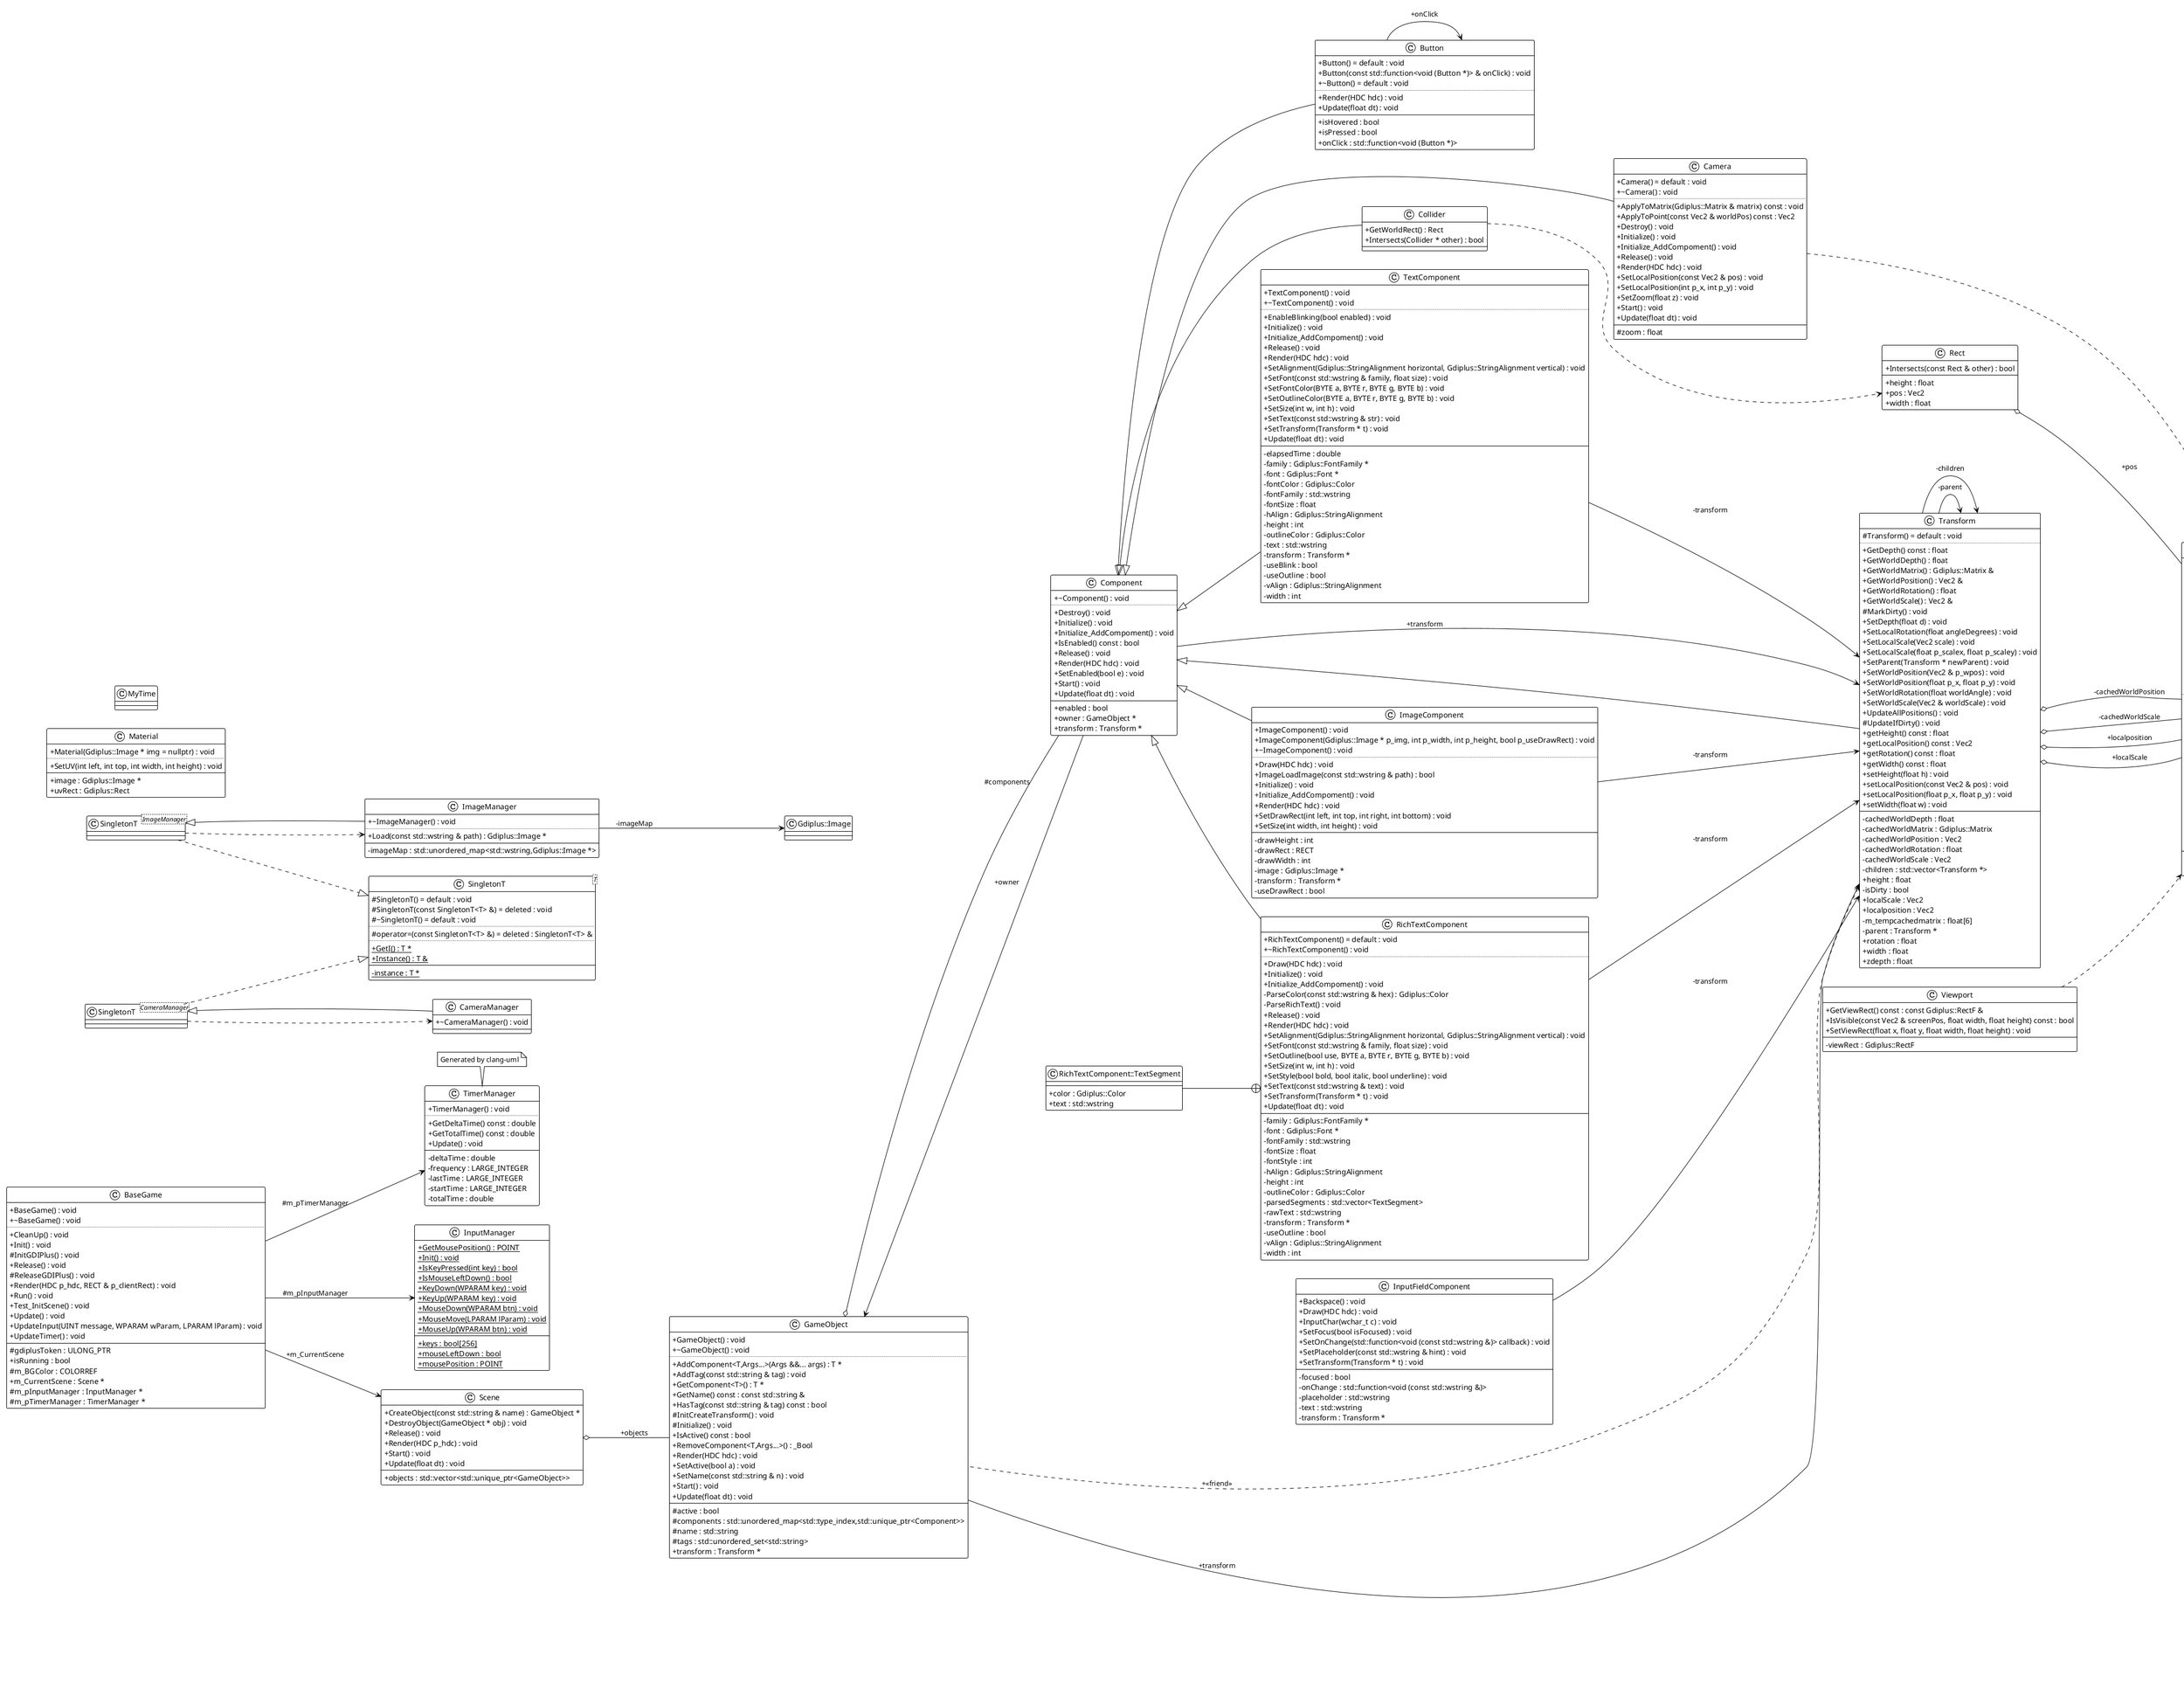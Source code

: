 @startuml
!theme plain
skinparam classAttributeIconSize 0
left to right direction
class "Vec2" as C_0016480947060394780245
class C_0016480947060394780245 {
+operator*(float scalar) const : Vec2
+operator*(const Vec2 & other) const : Vec2
+operator*=(float scalar) : Vec2
+operator+(const Vec2 & other) const : Vec2
+operator+=(const Vec2 & other) : Vec2
+operator+=(float scalar) : Vec2
+operator-(const Vec2 & other) const : Vec2
+operator-() const : Vec2
+operator-=(const Vec2 & other) : Vec2
+operator/(float scalar) const : Vec2
+operator/(const Vec2 & other) const : Vec2
+operator/=(float scalar) : Vec2
+operator==(const Vec2 & other) const : bool
..
+Abs() const : Vec2
+Ceil() const : Vec2
+Clamp(const Vec2 & min, const Vec2 & max) const : Vec2
+Floor() const : Vec2
+Length() const : float
+LengthSquared() const : float
+Lerp(const Vec2 & other, float t) const : Vec2
+Max(const Vec2 & other) const : Vec2
+Min(const Vec2 & other) const : Vec2
+Normalize() const : Vec2
+Perpendicular() const : Vec2
+Project(const Vec2 & other) const : Vec2
+Reflect(const Vec2 & normal) const : Vec2
+Rotate(float angleDegrees) const : Vec2
+Round() const : Vec2
__
+x : float
+y : float
}
class "Rect" as C_0008364433741114752039
class C_0008364433741114752039 {
+Intersects(const Rect & other) : bool
__
+height : float
+pos : Vec2
+width : float
}
class "Component" as C_0012021292812520796288
class C_0012021292812520796288 {
+~Component() : void
..
+Destroy() : void
+Initialize() : void
+Initialize_AddCompoment() : void
+IsEnabled() const : bool
+Release() : void
+Render(HDC hdc) : void
+SetEnabled(bool e) : void
+Start() : void
+Update(float dt) : void
__
+enabled : bool
+owner : GameObject *
+transform : Transform *
}
class "Gdiplus::Image" as C_0000370005033936394450
class C_0000370005033936394450 {
__
}
class "Camera" as C_0006111862596534002478
class C_0006111862596534002478 {
+Camera() = default : void
+~Camera() : void
..
+ApplyToMatrix(Gdiplus::Matrix & matrix) const : void
+ApplyToPoint(const Vec2 & worldPos) const : Vec2
+Destroy() : void
+Initialize() : void
+Initialize_AddCompoment() : void
+Release() : void
+Render(HDC hdc) : void
+SetLocalPosition(const Vec2 & pos) : void
+SetLocalPosition(int p_x, int p_y) : void
+SetZoom(float z) : void
+Start() : void
+Update(float dt) : void
__
#zoom : float
}
class "GameObject" as C_0010250684592540512228
class C_0010250684592540512228 {
+GameObject() : void
+~GameObject() : void
..
+AddComponent<T,Args...>(Args &&... args) : T *
+AddTag(const std::string & tag) : void
+GetComponent<T>() : T *
+GetName() const : const std::string &
+HasTag(const std::string & tag) const : bool
#InitCreateTransform() : void
#Initialize() : void
+IsActive() const : bool
+RemoveComponent<T,Args...>() : _Bool
+Render(HDC hdc) : void
+SetActive(bool a) : void
+SetName(const std::string & n) : void
+Start() : void
+Update(float dt) : void
__
#active : bool
#components : std::unordered_map<std::type_index,std::unique_ptr<Component>>
#name : std::string
#tags : std::unordered_set<std::string>
+transform : Transform *
}
class "Transform" as C_0013979161094353040123
class C_0013979161094353040123 {
#Transform() = default : void
..
+GetDepth() const : float
+GetWorldDepth() : float
+GetWorldMatrix() : Gdiplus::Matrix &
+GetWorldPosition() : Vec2 &
+GetWorldRotation() : float
+GetWorldScale() : Vec2 &
#MarkDirty() : void
+SetDepth(float d) : void
+SetLocalRotation(float angleDegrees) : void
+SetLocalScale(Vec2 scale) : void
+SetLocalScale(float p_scalex, float p_scaley) : void
+SetParent(Transform * newParent) : void
+SetWorldPosition(Vec2 & p_wpos) : void
+SetWorldPosition(float p_x, float p_y) : void
+SetWorldRotation(float worldAngle) : void
+SetWorldScale(Vec2 & worldScale) : void
+UpdateAllPositions() : void
#UpdateIfDirty() : void
+getHeight() const : float
+getLocalPosition() const : Vec2
+getRotation() const : float
+getWidth() const : float
+setHeight(float h) : void
+setLocalPosition(const Vec2 & pos) : void
+setLocalPosition(float p_x, float p_y) : void
+setWidth(float w) : void
__
-cachedWorldDepth : float
-cachedWorldMatrix : Gdiplus::Matrix
-cachedWorldPosition : Vec2
-cachedWorldRotation : float
-cachedWorldScale : Vec2
-children : std::vector<Transform *>
+height : float
-isDirty : bool
+localScale : Vec2
+localposition : Vec2
-m_tempcachedmatrix : float[6]
-parent : Transform *
+rotation : float
+width : float
+zdepth : float
}
class "Collider" as C_0014710440344490690589
class C_0014710440344490690589 {
+GetWorldRect() : Rect
+Intersects(Collider * other) : bool
__
}
class "ImageComponent" as C_0007426470158294810457
class C_0007426470158294810457 {
+ImageComponent() : void
+ImageComponent(Gdiplus::Image * p_img, int p_width, int p_height, bool p_useDrawRect) : void
+~ImageComponent() : void
..
+Draw(HDC hdc) : void
+ImageLoadImage(const std::wstring & path) : bool
+Initialize() : void
+Initialize_AddCompoment() : void
+Render(HDC hdc) : void
+SetDrawRect(int left, int top, int right, int bottom) : void
+SetSize(int width, int height) : void
__
-drawHeight : int
-drawRect : RECT
-drawWidth : int
-image : Gdiplus::Image *
-transform : Transform *
-useDrawRect : bool
}
class "SingletonT<T>" as C_0011044441207668165372
class C_0011044441207668165372 {
#SingletonT() = default : void
#SingletonT(const SingletonT<T> &) = deleted : void
#~SingletonT() = default : void
..
#operator=(const SingletonT<T> &) = deleted : SingletonT<T> &
..
{static} +GetI() : T *
{static} +Instance() : T &
__
{static} -instance : T *
}
class "SingletonT<ImageManager>" as C_0011492085545754070408
class C_0011492085545754070408 {
__
}
class "ImageManager" as C_0017393003743977498017
class C_0017393003743977498017 {
+~ImageManager() : void
..
+Load(const std::wstring & path) : Gdiplus::Image *
__
-imageMap : std::unordered_map<std::wstring,Gdiplus::Image *>
}
class "InputManager" as C_0007529291253653007674
class C_0007529291253653007674 {
{static} +GetMousePosition() : POINT
{static} +Init() : void
{static} +IsKeyPressed(int key) : bool
{static} +IsMouseLeftDown() : bool
{static} +KeyDown(WPARAM key) : void
{static} +KeyUp(WPARAM key) : void
{static} +MouseDown(WPARAM btn) : void
{static} +MouseMove(LPARAM lParam) : void
{static} +MouseUp(WPARAM btn) : void
__
{static} +keys : bool[256]
{static} +mouseLeftDown : bool
{static} +mousePosition : POINT
}
class "Material" as C_0012798265388312005056
class C_0012798265388312005056 {
+Material(Gdiplus::Image * img = nullptr) : void
..
+SetUV(int left, int top, int width, int height) : void
__
+image : Gdiplus::Image *
+uvRect : Gdiplus::Rect
}
class "MyTime" as C_0012543508281110658058
class C_0012543508281110658058 {
__
}
class "Viewport" as C_0012676504793219311971
class C_0012676504793219311971 {
+GetViewRect() const : const Gdiplus::RectF &
+IsVisible(const Vec2 & screenPos, float width, float height) const : bool
+SetViewRect(float x, float y, float width, float height) : void
__
-viewRect : Gdiplus::RectF
}
class "SingletonT<CameraManager>" as C_0013661311382128640226
class C_0013661311382128640226 {
__
}
class "CameraManager" as C_0010602408877764505757
class C_0010602408877764505757 {
+~CameraManager() : void
__
}
class "Scene" as C_0005375663403181666835
class C_0005375663403181666835 {
+CreateObject(const std::string & name) : GameObject *
+DestroyObject(GameObject * obj) : void
+Release() : void
+Render(HDC p_hdc) : void
+Start() : void
+Update(float dt) : void
__
+objects : std::vector<std::unique_ptr<GameObject>>
}
class "Button" as C_0000221405838615140689
class C_0000221405838615140689 {
+Button() = default : void
+Button(const std::function<void (Button *)> & onClick) : void
+~Button() = default : void
..
+Render(HDC hdc) : void
+Update(float dt) : void
__
+isHovered : bool
+isPressed : bool
+onClick : std::function<void (Button *)>
}
class "InputFieldComponent" as C_0014246112670391732192
class C_0014246112670391732192 {
+Backspace() : void
+Draw(HDC hdc) : void
+InputChar(wchar_t c) : void
+SetFocus(bool isFocused) : void
+SetOnChange(std::function<void (const std::wstring &)> callback) : void
+SetPlaceholder(const std::wstring & hint) : void
+SetTransform(Transform * t) : void
__
-focused : bool
-onChange : std::function<void (const std::wstring &)>
-placeholder : std::wstring
-text : std::wstring
-transform : Transform *
}
class "RichTextComponent" as C_0006468325429240224623
class C_0006468325429240224623 {
+RichTextComponent() = default : void
+~RichTextComponent() : void
..
+Draw(HDC hdc) : void
+Initialize() : void
+Initialize_AddCompoment() : void
-ParseColor(const std::wstring & hex) : Gdiplus::Color
-ParseRichText() : void
+Release() : void
+Render(HDC hdc) : void
+SetAlignment(Gdiplus::StringAlignment horizontal, Gdiplus::StringAlignment vertical) : void
+SetFont(const std::wstring & family, float size) : void
+SetOutline(bool use, BYTE a, BYTE r, BYTE g, BYTE b) : void
+SetSize(int w, int h) : void
+SetStyle(bool bold, bool italic, bool underline) : void
+SetText(const std::wstring & text) : void
+SetTransform(Transform * t) : void
+Update(float dt) : void
__
-family : Gdiplus::FontFamily *
-font : Gdiplus::Font *
-fontFamily : std::wstring
-fontSize : float
-fontStyle : int
-hAlign : Gdiplus::StringAlignment
-height : int
-outlineColor : Gdiplus::Color
-parsedSegments : std::vector<TextSegment>
-rawText : std::wstring
-transform : Transform *
-useOutline : bool
-vAlign : Gdiplus::StringAlignment
-width : int
}
class "RichTextComponent::TextSegment" as C_0010200758658661813511
class C_0010200758658661813511 {
__
+color : Gdiplus::Color
+text : std::wstring
}
class "TextComponent" as C_0012700147483782556045
class C_0012700147483782556045 {
+TextComponent() : void
+~TextComponent() : void
..
+EnableBlinking(bool enabled) : void
+Initialize() : void
+Initialize_AddCompoment() : void
+Release() : void
+Render(HDC hdc) : void
+SetAlignment(Gdiplus::StringAlignment horizontal, Gdiplus::StringAlignment vertical) : void
+SetFont(const std::wstring & family, float size) : void
+SetFontColor(BYTE a, BYTE r, BYTE g, BYTE b) : void
+SetOutlineColor(BYTE a, BYTE r, BYTE g, BYTE b) : void
+SetSize(int w, int h) : void
+SetText(const std::wstring & str) : void
+SetTransform(Transform * t) : void
+Update(float dt) : void
__
-elapsedTime : double
-family : Gdiplus::FontFamily *
-font : Gdiplus::Font *
-fontColor : Gdiplus::Color
-fontFamily : std::wstring
-fontSize : float
-hAlign : Gdiplus::StringAlignment
-height : int
-outlineColor : Gdiplus::Color
-text : std::wstring
-transform : Transform *
-useBlink : bool
-useOutline : bool
-vAlign : Gdiplus::StringAlignment
-width : int
}
class "BaseGame" as C_0005365101254653150826
class C_0005365101254653150826 {
+BaseGame() : void
+~BaseGame() : void
..
+CleanUp() : void
+Init() : void
#InitGDIPlus() : void
+Release() : void
#ReleaseGDIPlus() : void
+Render(HDC p_hdc, RECT & p_clientRect) : void
+Run() : void
+Test_InitScene() : void
+Update() : void
+UpdateInput(UINT message, WPARAM wParam, LPARAM lParam) : void
+UpdateTimer() : void
__
#gdiplusToken : ULONG_PTR
+isRunning : bool
#m_BGColor : COLORREF
+m_CurrentScene : Scene *
#m_pInputManager : InputManager *
#m_pTimerManager : TimerManager *
}
class "TimerManager" as C_0006104864286880803545
class C_0006104864286880803545 {
+TimerManager() : void
..
+GetDeltaTime() const : double
+GetTotalTime() const : double
+Update() : void
__
-deltaTime : double
-frequency : LARGE_INTEGER
-lastTime : LARGE_INTEGER
-startTime : LARGE_INTEGER
-totalTime : double
}
C_0008364433741114752039 o-- C_0016480947060394780245 : +pos
C_0012021292812520796288 --> C_0010250684592540512228 : +owner
C_0012021292812520796288 --> C_0013979161094353040123 : +transform
C_0006111862596534002478 ..> C_0016480947060394780245
C_0012021292812520796288 <|-- C_0006111862596534002478
C_0010250684592540512228 o-- C_0012021292812520796288 : #components
C_0010250684592540512228 --> C_0013979161094353040123 : +transform
C_0013979161094353040123 o-- C_0016480947060394780245 : +localposition
C_0013979161094353040123 o-- C_0016480947060394780245 : +localScale
C_0013979161094353040123 --> C_0013979161094353040123 : -parent
C_0013979161094353040123 --> C_0013979161094353040123 : -children
C_0013979161094353040123 o-- C_0016480947060394780245 : -cachedWorldPosition
C_0013979161094353040123 o-- C_0016480947060394780245 : -cachedWorldScale
C_0013979161094353040123 <.. C_0010250684592540512228 : +<<friend>>
C_0012021292812520796288 <|-- C_0013979161094353040123
C_0014710440344490690589 ..> C_0008364433741114752039
C_0012021292812520796288 <|-- C_0014710440344490690589
C_0007426470158294810457 --> C_0013979161094353040123 : -transform
C_0012021292812520796288 <|-- C_0007426470158294810457
C_0011492085545754070408 ..> C_0017393003743977498017
C_0011492085545754070408 ..|> C_0011044441207668165372
C_0017393003743977498017 --> C_0000370005033936394450 : -imageMap
C_0011492085545754070408 <|-- C_0017393003743977498017
C_0012676504793219311971 ..> C_0016480947060394780245
C_0013661311382128640226 ..> C_0010602408877764505757
C_0013661311382128640226 ..|> C_0011044441207668165372
C_0013661311382128640226 <|-- C_0010602408877764505757
C_0005375663403181666835 o-- C_0010250684592540512228 : +objects
C_0000221405838615140689 --> C_0000221405838615140689 : +onClick
C_0012021292812520796288 <|-- C_0000221405838615140689
C_0014246112670391732192 --> C_0013979161094353040123 : -transform
C_0006468325429240224623 --> C_0013979161094353040123 : -transform
C_0012021292812520796288 <|-- C_0006468325429240224623
C_0010200758658661813511 --+ C_0006468325429240224623
C_0012700147483782556045 --> C_0013979161094353040123 : -transform
C_0012021292812520796288 <|-- C_0012700147483782556045
C_0005365101254653150826 --> C_0005375663403181666835 : +m_CurrentScene
C_0005365101254653150826 --> C_0006104864286880803545 : #m_pTimerManager
C_0005365101254653150826 --> C_0007529291253653007674 : #m_pInputManager
note top : Generated by clang-uml

'Generated with clang-uml, version 0.6.2
'LLVM version clang version 20.1.7 (https://github.com/llvm/llvm-project.git 6146a88f60492b520a36f8f8f3231e15f3cc6082)
@enduml
